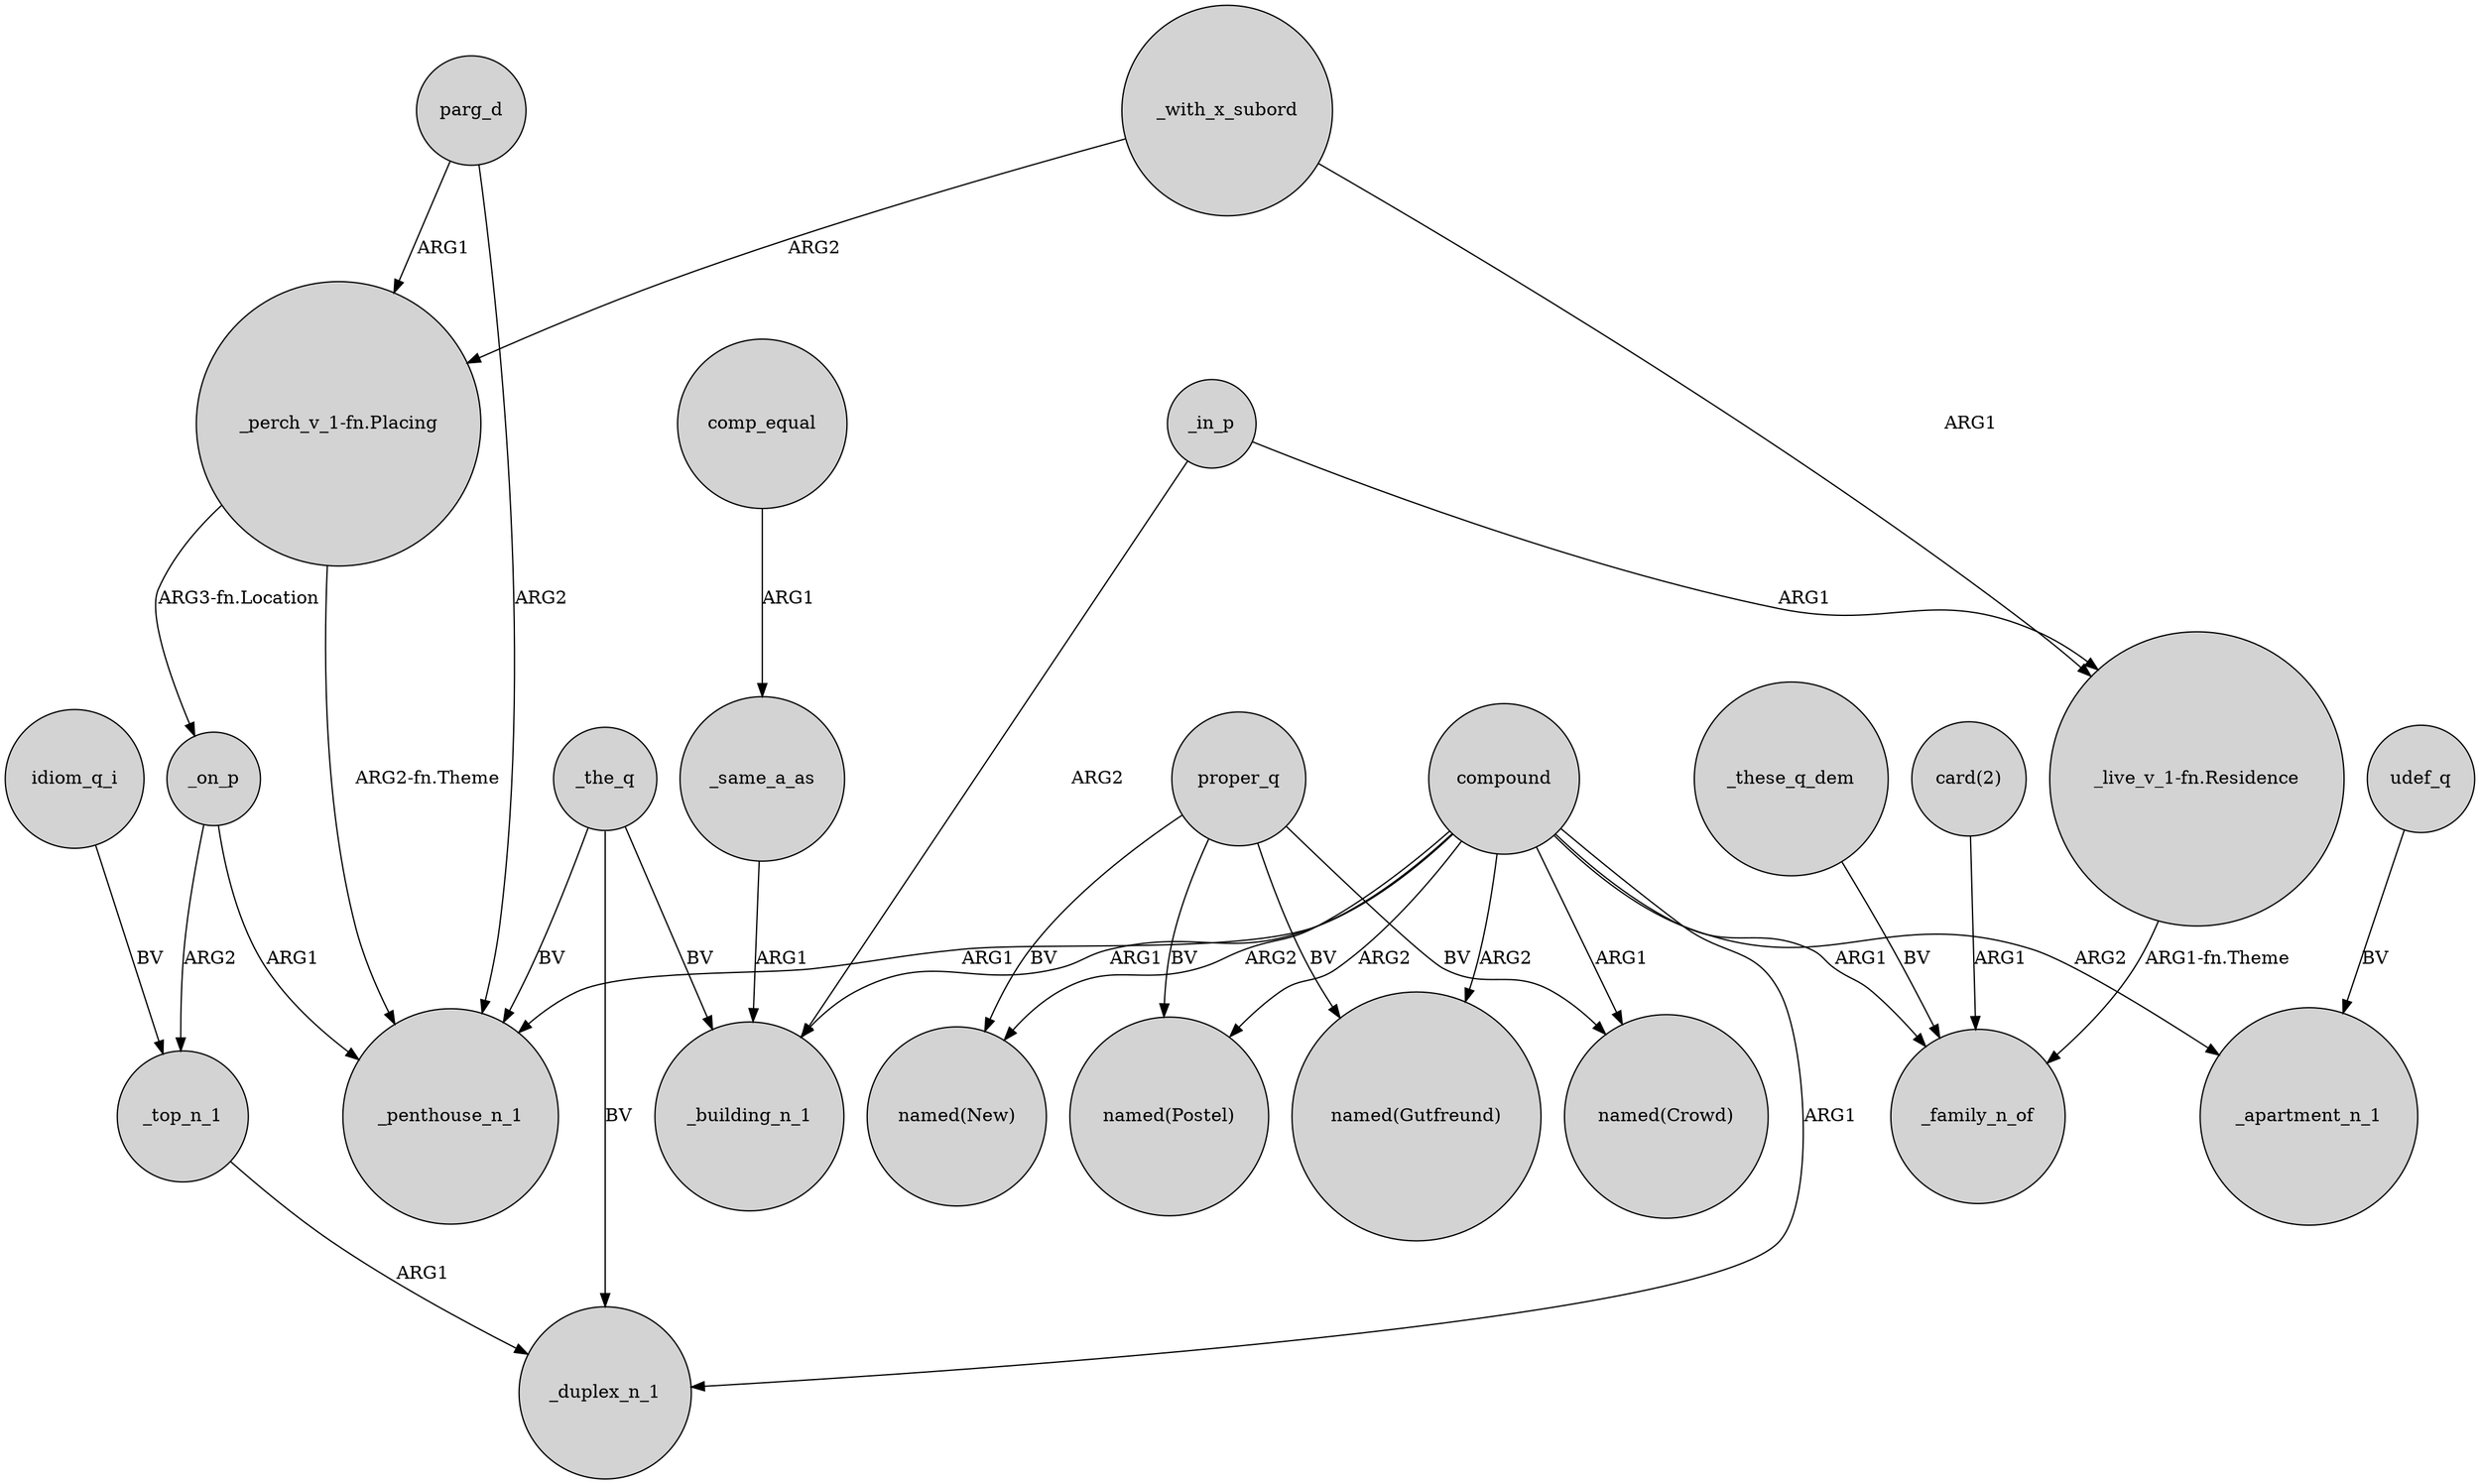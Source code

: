 digraph {
	node [shape=circle style=filled]
	compound -> _family_n_of [label=ARG1]
	"_live_v_1-fn.Residence" -> _family_n_of [label="ARG1-fn.Theme"]
	"card(2)" -> _family_n_of [label=ARG1]
	compound -> "named(New)" [label=ARG2]
	_in_p -> "_live_v_1-fn.Residence" [label=ARG1]
	_with_x_subord -> "_perch_v_1-fn.Placing" [label=ARG2]
	compound -> "named(Postel)" [label=ARG2]
	_on_p -> _penthouse_n_1 [label=ARG1]
	proper_q -> "named(New)" [label=BV]
	"_perch_v_1-fn.Placing" -> _on_p [label="ARG3-fn.Location"]
	"_perch_v_1-fn.Placing" -> _penthouse_n_1 [label="ARG2-fn.Theme"]
	_the_q -> _duplex_n_1 [label=BV]
	_top_n_1 -> _duplex_n_1 [label=ARG1]
	_on_p -> _top_n_1 [label=ARG2]
	udef_q -> _apartment_n_1 [label=BV]
	_in_p -> _building_n_1 [label=ARG2]
	compound -> _building_n_1 [label=ARG1]
	parg_d -> "_perch_v_1-fn.Placing" [label=ARG1]
	compound -> _apartment_n_1 [label=ARG2]
	parg_d -> _penthouse_n_1 [label=ARG2]
	_the_q -> _building_n_1 [label=BV]
	comp_equal -> _same_a_as [label=ARG1]
	compound -> "named(Crowd)" [label=ARG1]
	_same_a_as -> _building_n_1 [label=ARG1]
	_these_q_dem -> _family_n_of [label=BV]
	proper_q -> "named(Gutfreund)" [label=BV]
	compound -> _penthouse_n_1 [label=ARG1]
	idiom_q_i -> _top_n_1 [label=BV]
	compound -> "named(Gutfreund)" [label=ARG2]
	_the_q -> _penthouse_n_1 [label=BV]
	_with_x_subord -> "_live_v_1-fn.Residence" [label=ARG1]
	compound -> _duplex_n_1 [label=ARG1]
	proper_q -> "named(Postel)" [label=BV]
	proper_q -> "named(Crowd)" [label=BV]
}
